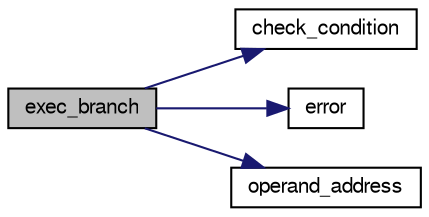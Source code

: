 digraph "exec_branch"
{
  edge [fontname="FreeSans",fontsize="10",labelfontname="FreeSans",labelfontsize="10"];
  node [fontname="FreeSans",fontsize="10",shape=record];
  rankdir="LR";
  Node1 [label="exec_branch",height=0.2,width=0.4,color="black", fillcolor="grey75", style="filled" fontcolor="black"];
  Node1 -> Node2 [color="midnightblue",fontsize="10",style="solid",fontname="FreeSans"];
  Node2 [label="check_condition",height=0.2,width=0.4,color="black", fillcolor="white", style="filled",URL="$exec_8c.html#ab4b7d03afae813b8e31d1da80534c364",tooltip="Test de la condition pour les instructions BRANCH et CALL. "];
  Node1 -> Node3 [color="midnightblue",fontsize="10",style="solid",fontname="FreeSans"];
  Node3 [label="error",height=0.2,width=0.4,color="black", fillcolor="white", style="filled",URL="$error_8c.html#a531bb138b38aef758b45a442aa53938a",tooltip="Affichage d&#39;une erreur et fin du simulateur. "];
  Node1 -> Node4 [color="midnightblue",fontsize="10",style="solid",fontname="FreeSans"];
  Node4 [label="operand_address",height=0.2,width=0.4,color="black", fillcolor="white", style="filled",URL="$exec_8c.html#a03fbfe4e959543bd371a87eba58eeb33",tooltip="Recupere l&#39;adresse cible de l&#39;instruction. "];
}
